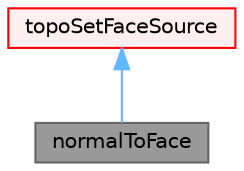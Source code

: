 digraph "normalToFace"
{
 // LATEX_PDF_SIZE
  bgcolor="transparent";
  edge [fontname=Helvetica,fontsize=10,labelfontname=Helvetica,labelfontsize=10];
  node [fontname=Helvetica,fontsize=10,shape=box,height=0.2,width=0.4];
  Node1 [id="Node000001",label="normalToFace",height=0.2,width=0.4,color="gray40", fillcolor="grey60", style="filled", fontcolor="black",tooltip="A topoSetFaceSource to select faces whose surface normal aligned with a given direction."];
  Node2 -> Node1 [id="edge1_Node000001_Node000002",dir="back",color="steelblue1",style="solid",tooltip=" "];
  Node2 [id="Node000002",label="topoSetFaceSource",height=0.2,width=0.4,color="red", fillcolor="#FFF0F0", style="filled",URL="$classFoam_1_1topoSetFaceSource.html",tooltip="The topoSetFaceSource is a intermediate class for handling topoSet sources for selecting faces."];
}
